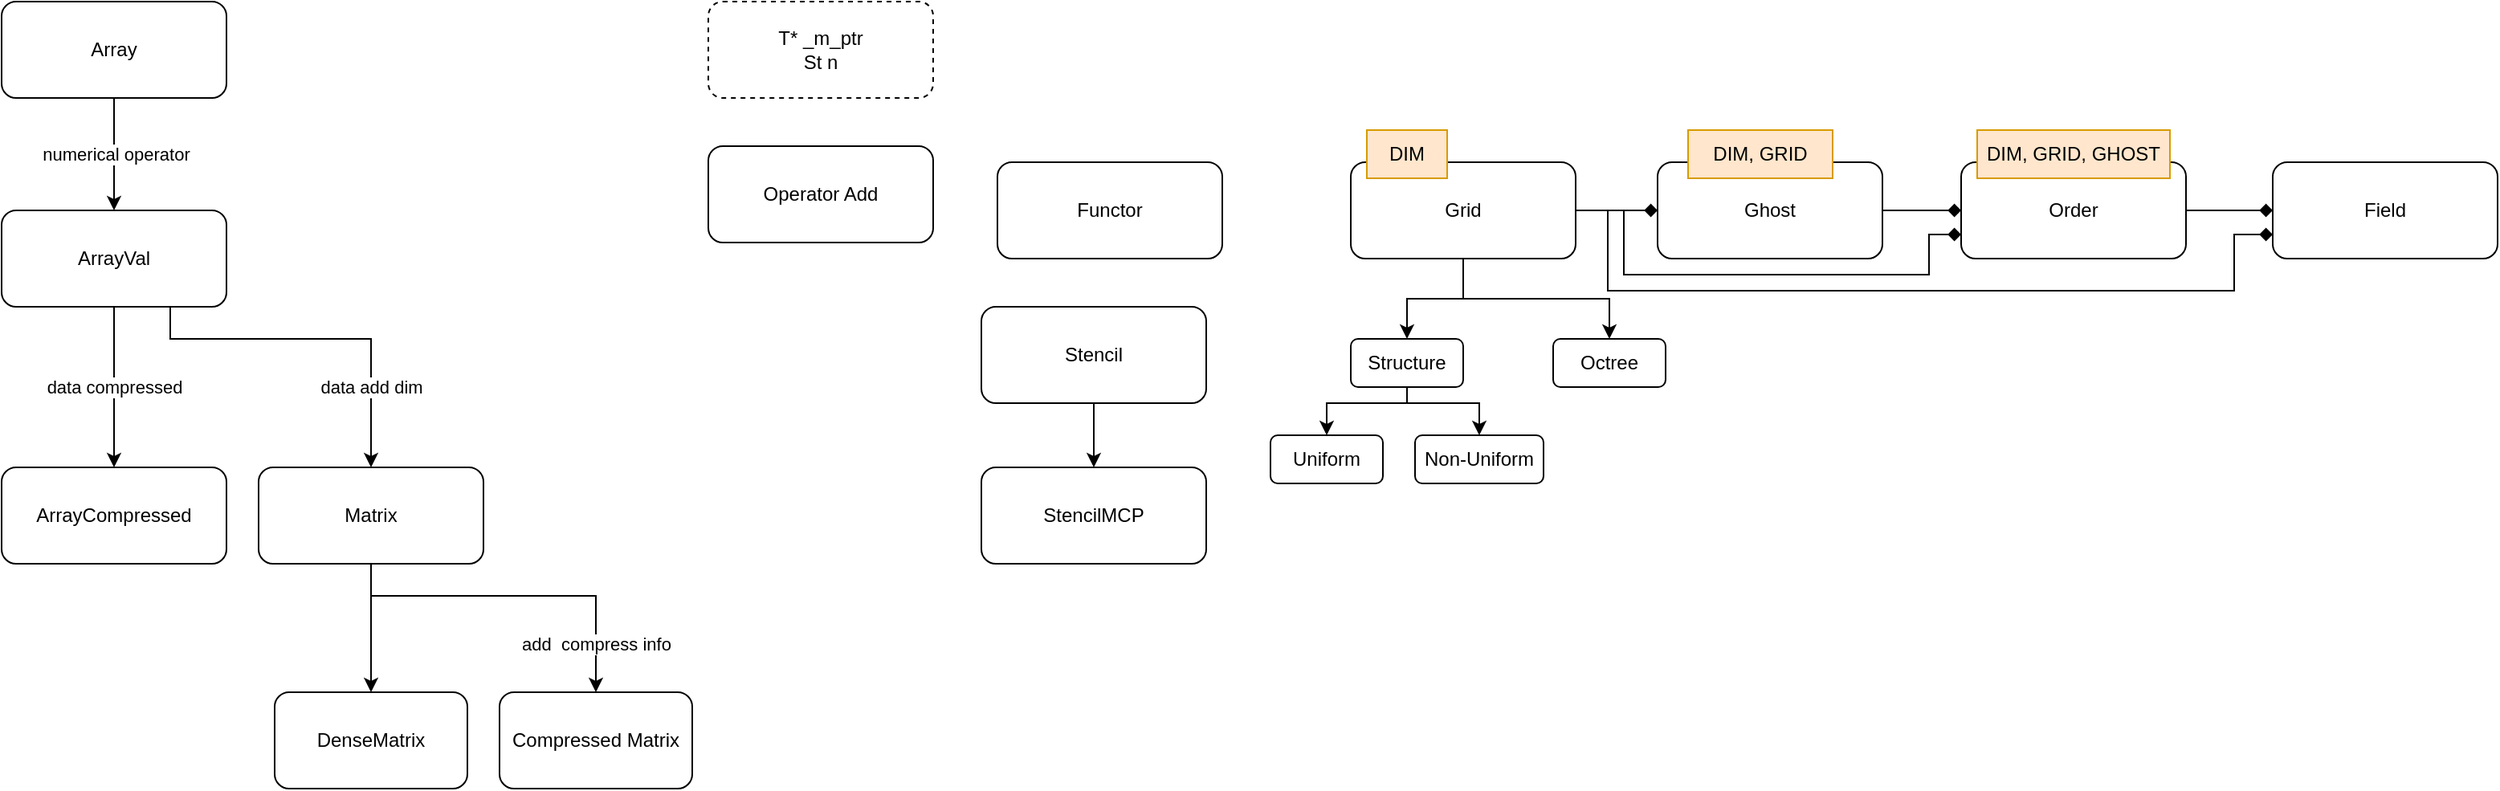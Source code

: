 <mxfile version="16.6.1" type="github">
  <diagram id="Fwt9xINMEdIQ-sMLIJee" name="Page-1">
    <mxGraphModel dx="495" dy="334" grid="1" gridSize="10" guides="1" tooltips="1" connect="1" arrows="1" fold="1" page="1" pageScale="1" pageWidth="827" pageHeight="1169" math="0" shadow="0">
      <root>
        <mxCell id="0" />
        <mxCell id="1" parent="0" />
        <mxCell id="CBUE_pJmdGpuspK3hzhN-3" value="numerical operator" style="edgeStyle=orthogonalEdgeStyle;rounded=0;orthogonalLoop=1;jettySize=auto;html=1;" parent="1" source="CBUE_pJmdGpuspK3hzhN-2" edge="1">
          <mxGeometry relative="1" as="geometry">
            <mxPoint x="310" y="440" as="targetPoint" />
          </mxGeometry>
        </mxCell>
        <mxCell id="CBUE_pJmdGpuspK3hzhN-2" value="Array" style="rounded=1;whiteSpace=wrap;html=1;" parent="1" vertex="1">
          <mxGeometry x="240" y="310" width="140" height="60" as="geometry" />
        </mxCell>
        <mxCell id="CBUE_pJmdGpuspK3hzhN-6" value="data compressed" style="edgeStyle=orthogonalEdgeStyle;rounded=0;orthogonalLoop=1;jettySize=auto;html=1;entryX=0.5;entryY=0;entryDx=0;entryDy=0;" parent="1" source="CBUE_pJmdGpuspK3hzhN-4" target="CBUE_pJmdGpuspK3hzhN-5" edge="1">
          <mxGeometry relative="1" as="geometry" />
        </mxCell>
        <mxCell id="rBK04-TI6ftIsLtiBjv8-2" value="data add dim" style="edgeStyle=orthogonalEdgeStyle;rounded=0;orthogonalLoop=1;jettySize=auto;html=1;exitX=0.75;exitY=1;exitDx=0;exitDy=0;entryX=0.5;entryY=0;entryDx=0;entryDy=0;" parent="1" source="CBUE_pJmdGpuspK3hzhN-4" target="rBK04-TI6ftIsLtiBjv8-1" edge="1">
          <mxGeometry x="0.556" relative="1" as="geometry">
            <Array as="points">
              <mxPoint x="345" y="520" />
              <mxPoint x="470" y="520" />
            </Array>
            <mxPoint as="offset" />
          </mxGeometry>
        </mxCell>
        <mxCell id="CBUE_pJmdGpuspK3hzhN-4" value="ArrayVal" style="rounded=1;whiteSpace=wrap;html=1;" parent="1" vertex="1">
          <mxGeometry x="240" y="440" width="140" height="60" as="geometry" />
        </mxCell>
        <mxCell id="CBUE_pJmdGpuspK3hzhN-5" value="ArrayCompressed" style="rounded=1;whiteSpace=wrap;html=1;" parent="1" vertex="1">
          <mxGeometry x="240" y="600" width="140" height="60" as="geometry" />
        </mxCell>
        <mxCell id="rBK04-TI6ftIsLtiBjv8-4" value="" style="edgeStyle=orthogonalEdgeStyle;rounded=0;orthogonalLoop=1;jettySize=auto;html=1;" parent="1" source="rBK04-TI6ftIsLtiBjv8-1" target="rBK04-TI6ftIsLtiBjv8-3" edge="1">
          <mxGeometry relative="1" as="geometry" />
        </mxCell>
        <mxCell id="rBK04-TI6ftIsLtiBjv8-6" value="add&amp;nbsp; compress info" style="edgeStyle=orthogonalEdgeStyle;rounded=0;orthogonalLoop=1;jettySize=auto;html=1;exitX=0.5;exitY=1;exitDx=0;exitDy=0;" parent="1" source="rBK04-TI6ftIsLtiBjv8-1" target="rBK04-TI6ftIsLtiBjv8-5" edge="1">
          <mxGeometry x="0.727" relative="1" as="geometry">
            <Array as="points">
              <mxPoint x="470" y="680" />
              <mxPoint x="610" y="680" />
            </Array>
            <mxPoint as="offset" />
          </mxGeometry>
        </mxCell>
        <mxCell id="rBK04-TI6ftIsLtiBjv8-1" value="Matrix" style="rounded=1;whiteSpace=wrap;html=1;" parent="1" vertex="1">
          <mxGeometry x="400" y="600" width="140" height="60" as="geometry" />
        </mxCell>
        <mxCell id="rBK04-TI6ftIsLtiBjv8-3" value="DenseMatrix" style="whiteSpace=wrap;html=1;rounded=1;" parent="1" vertex="1">
          <mxGeometry x="410" y="740" width="120" height="60" as="geometry" />
        </mxCell>
        <mxCell id="rBK04-TI6ftIsLtiBjv8-5" value="Compressed Matrix" style="whiteSpace=wrap;html=1;rounded=1;" parent="1" vertex="1">
          <mxGeometry x="550" y="740" width="120" height="60" as="geometry" />
        </mxCell>
        <mxCell id="u_R6WG7_YhEw8cM4uiy9-1" value="T* _m_ptr&lt;br&gt;St n" style="rounded=1;whiteSpace=wrap;html=1;dashed=1;" parent="1" vertex="1">
          <mxGeometry x="680" y="310" width="140" height="60" as="geometry" />
        </mxCell>
        <mxCell id="u_R6WG7_YhEw8cM4uiy9-3" value="Operator Add" style="rounded=1;whiteSpace=wrap;html=1;" parent="1" vertex="1">
          <mxGeometry x="680" y="400" width="140" height="60" as="geometry" />
        </mxCell>
        <mxCell id="op5D_xJFrezd6UO2Kwfo-7" value="" style="edgeStyle=orthogonalEdgeStyle;rounded=0;orthogonalLoop=1;jettySize=auto;html=1;endArrow=diamond;endFill=1;strokeWidth=1;" edge="1" parent="1" source="u_R6WG7_YhEw8cM4uiy9-4" target="op5D_xJFrezd6UO2Kwfo-5">
          <mxGeometry relative="1" as="geometry">
            <Array as="points" />
          </mxGeometry>
        </mxCell>
        <mxCell id="op5D_xJFrezd6UO2Kwfo-17" style="edgeStyle=orthogonalEdgeStyle;rounded=0;orthogonalLoop=1;jettySize=auto;html=1;entryX=0;entryY=0.75;entryDx=0;entryDy=0;endArrow=diamond;endFill=1;strokeWidth=1;exitX=1;exitY=0.5;exitDx=0;exitDy=0;" edge="1" parent="1" source="u_R6WG7_YhEw8cM4uiy9-4" target="op5D_xJFrezd6UO2Kwfo-8">
          <mxGeometry relative="1" as="geometry">
            <Array as="points">
              <mxPoint x="1250" y="440" />
              <mxPoint x="1250" y="480" />
              <mxPoint x="1440" y="480" />
              <mxPoint x="1440" y="455" />
            </Array>
          </mxGeometry>
        </mxCell>
        <mxCell id="u_R6WG7_YhEw8cM4uiy9-8" value="" style="edgeStyle=orthogonalEdgeStyle;rounded=0;orthogonalLoop=1;jettySize=auto;html=1;" parent="1" source="u_R6WG7_YhEw8cM4uiy9-5" target="u_R6WG7_YhEw8cM4uiy9-7" edge="1">
          <mxGeometry relative="1" as="geometry" />
        </mxCell>
        <mxCell id="u_R6WG7_YhEw8cM4uiy9-5" value="Stencil" style="rounded=1;whiteSpace=wrap;html=1;" parent="1" vertex="1">
          <mxGeometry x="850" y="500" width="140" height="60" as="geometry" />
        </mxCell>
        <mxCell id="u_R6WG7_YhEw8cM4uiy9-7" value="StencilMCP" style="rounded=1;whiteSpace=wrap;html=1;" parent="1" vertex="1">
          <mxGeometry x="850" y="600" width="140" height="60" as="geometry" />
        </mxCell>
        <mxCell id="op5D_xJFrezd6UO2Kwfo-1" value="Functor" style="rounded=1;whiteSpace=wrap;html=1;" vertex="1" parent="1">
          <mxGeometry x="860" y="410" width="140" height="60" as="geometry" />
        </mxCell>
        <mxCell id="op5D_xJFrezd6UO2Kwfo-11" value="" style="edgeStyle=orthogonalEdgeStyle;rounded=0;orthogonalLoop=1;jettySize=auto;html=1;endArrow=diamond;endFill=1;strokeWidth=1;entryX=0;entryY=0.5;entryDx=0;entryDy=0;" edge="1" parent="1" source="op5D_xJFrezd6UO2Kwfo-5" target="op5D_xJFrezd6UO2Kwfo-8">
          <mxGeometry relative="1" as="geometry" />
        </mxCell>
        <mxCell id="op5D_xJFrezd6UO2Kwfo-15" value="" style="edgeStyle=orthogonalEdgeStyle;rounded=0;orthogonalLoop=1;jettySize=auto;html=1;endArrow=diamond;endFill=1;strokeWidth=1;" edge="1" parent="1" source="op5D_xJFrezd6UO2Kwfo-8" target="op5D_xJFrezd6UO2Kwfo-13">
          <mxGeometry relative="1" as="geometry" />
        </mxCell>
        <mxCell id="op5D_xJFrezd6UO2Kwfo-13" value="Field" style="rounded=1;whiteSpace=wrap;html=1;" vertex="1" parent="1">
          <mxGeometry x="1654" y="410" width="140" height="60" as="geometry" />
        </mxCell>
        <mxCell id="op5D_xJFrezd6UO2Kwfo-18" style="edgeStyle=orthogonalEdgeStyle;rounded=0;orthogonalLoop=1;jettySize=auto;html=1;entryX=0;entryY=0.75;entryDx=0;entryDy=0;endArrow=diamond;endFill=1;strokeWidth=1;exitX=1;exitY=0.5;exitDx=0;exitDy=0;" edge="1" parent="1" source="u_R6WG7_YhEw8cM4uiy9-4" target="op5D_xJFrezd6UO2Kwfo-13">
          <mxGeometry relative="1" as="geometry">
            <mxPoint x="1230" y="465" as="sourcePoint" />
            <mxPoint x="1491" y="465" as="targetPoint" />
            <Array as="points">
              <mxPoint x="1240" y="440" />
              <mxPoint x="1240" y="490" />
              <mxPoint x="1630" y="490" />
              <mxPoint x="1630" y="455" />
            </Array>
          </mxGeometry>
        </mxCell>
        <mxCell id="op5D_xJFrezd6UO2Kwfo-19" value="" style="group" vertex="1" connectable="0" parent="1">
          <mxGeometry x="1460" y="390" width="140" height="80" as="geometry" />
        </mxCell>
        <mxCell id="op5D_xJFrezd6UO2Kwfo-8" value="Order" style="rounded=1;whiteSpace=wrap;html=1;" vertex="1" parent="op5D_xJFrezd6UO2Kwfo-19">
          <mxGeometry y="20" width="140" height="60" as="geometry" />
        </mxCell>
        <mxCell id="op5D_xJFrezd6UO2Kwfo-9" value="DIM, GRID, GHOST" style="rounded=0;whiteSpace=wrap;html=1;align=center;fillColor=#ffe6cc;strokeColor=#d79b00;" vertex="1" parent="op5D_xJFrezd6UO2Kwfo-19">
          <mxGeometry x="10" width="120" height="30" as="geometry" />
        </mxCell>
        <mxCell id="op5D_xJFrezd6UO2Kwfo-20" value="" style="group" vertex="1" connectable="0" parent="1">
          <mxGeometry x="1271" y="390" width="140" height="80" as="geometry" />
        </mxCell>
        <mxCell id="op5D_xJFrezd6UO2Kwfo-5" value="Ghost" style="rounded=1;whiteSpace=wrap;html=1;" vertex="1" parent="op5D_xJFrezd6UO2Kwfo-20">
          <mxGeometry y="20" width="140" height="60" as="geometry" />
        </mxCell>
        <mxCell id="op5D_xJFrezd6UO2Kwfo-6" value="DIM, GRID" style="rounded=0;whiteSpace=wrap;html=1;align=center;fillColor=#ffe6cc;strokeColor=#d79b00;" vertex="1" parent="op5D_xJFrezd6UO2Kwfo-20">
          <mxGeometry x="19" width="90" height="30" as="geometry" />
        </mxCell>
        <mxCell id="op5D_xJFrezd6UO2Kwfo-21" value="" style="group" vertex="1" connectable="0" parent="1">
          <mxGeometry x="1080" y="390" width="140" height="80" as="geometry" />
        </mxCell>
        <mxCell id="u_R6WG7_YhEw8cM4uiy9-4" value="Grid" style="rounded=1;whiteSpace=wrap;html=1;" parent="op5D_xJFrezd6UO2Kwfo-21" vertex="1">
          <mxGeometry y="20" width="140" height="60" as="geometry" />
        </mxCell>
        <mxCell id="op5D_xJFrezd6UO2Kwfo-4" value="DIM" style="rounded=0;whiteSpace=wrap;html=1;align=center;fillColor=#ffe6cc;strokeColor=#d79b00;" vertex="1" parent="op5D_xJFrezd6UO2Kwfo-21">
          <mxGeometry x="10" width="50" height="30" as="geometry" />
        </mxCell>
        <mxCell id="op5D_xJFrezd6UO2Kwfo-32" style="edgeStyle=orthogonalEdgeStyle;rounded=0;orthogonalLoop=1;jettySize=auto;html=1;entryX=0.5;entryY=0;entryDx=0;entryDy=0;endArrow=classic;endFill=1;strokeWidth=1;" edge="1" parent="1" source="op5D_xJFrezd6UO2Kwfo-23" target="op5D_xJFrezd6UO2Kwfo-29">
          <mxGeometry relative="1" as="geometry">
            <Array as="points">
              <mxPoint x="1115" y="560" />
              <mxPoint x="1065" y="560" />
            </Array>
          </mxGeometry>
        </mxCell>
        <mxCell id="op5D_xJFrezd6UO2Kwfo-33" style="edgeStyle=orthogonalEdgeStyle;rounded=0;orthogonalLoop=1;jettySize=auto;html=1;entryX=0.5;entryY=0;entryDx=0;entryDy=0;endArrow=classic;endFill=1;strokeWidth=1;" edge="1" parent="1" source="op5D_xJFrezd6UO2Kwfo-23" target="op5D_xJFrezd6UO2Kwfo-30">
          <mxGeometry relative="1" as="geometry">
            <Array as="points">
              <mxPoint x="1115" y="560" />
              <mxPoint x="1160" y="560" />
            </Array>
          </mxGeometry>
        </mxCell>
        <mxCell id="op5D_xJFrezd6UO2Kwfo-23" value="Structure" style="rounded=1;whiteSpace=wrap;html=1;" vertex="1" parent="1">
          <mxGeometry x="1080" y="520" width="70" height="30" as="geometry" />
        </mxCell>
        <mxCell id="op5D_xJFrezd6UO2Kwfo-25" value="" style="edgeStyle=orthogonalEdgeStyle;rounded=0;orthogonalLoop=1;jettySize=auto;html=1;endArrow=classic;endFill=1;strokeWidth=1;" edge="1" parent="1" source="u_R6WG7_YhEw8cM4uiy9-4" target="op5D_xJFrezd6UO2Kwfo-23">
          <mxGeometry relative="1" as="geometry" />
        </mxCell>
        <mxCell id="op5D_xJFrezd6UO2Kwfo-26" value="Octree" style="rounded=1;whiteSpace=wrap;html=1;" vertex="1" parent="1">
          <mxGeometry x="1206" y="520" width="70" height="30" as="geometry" />
        </mxCell>
        <mxCell id="op5D_xJFrezd6UO2Kwfo-28" style="edgeStyle=orthogonalEdgeStyle;rounded=0;orthogonalLoop=1;jettySize=auto;html=1;endArrow=classic;endFill=1;strokeWidth=1;" edge="1" parent="1" source="u_R6WG7_YhEw8cM4uiy9-4" target="op5D_xJFrezd6UO2Kwfo-26">
          <mxGeometry relative="1" as="geometry" />
        </mxCell>
        <mxCell id="op5D_xJFrezd6UO2Kwfo-29" value="Uniform" style="rounded=1;whiteSpace=wrap;html=1;" vertex="1" parent="1">
          <mxGeometry x="1030" y="580" width="70" height="30" as="geometry" />
        </mxCell>
        <mxCell id="op5D_xJFrezd6UO2Kwfo-30" value="Non-Uniform" style="rounded=1;whiteSpace=wrap;html=1;" vertex="1" parent="1">
          <mxGeometry x="1120" y="580" width="80" height="30" as="geometry" />
        </mxCell>
      </root>
    </mxGraphModel>
  </diagram>
</mxfile>
